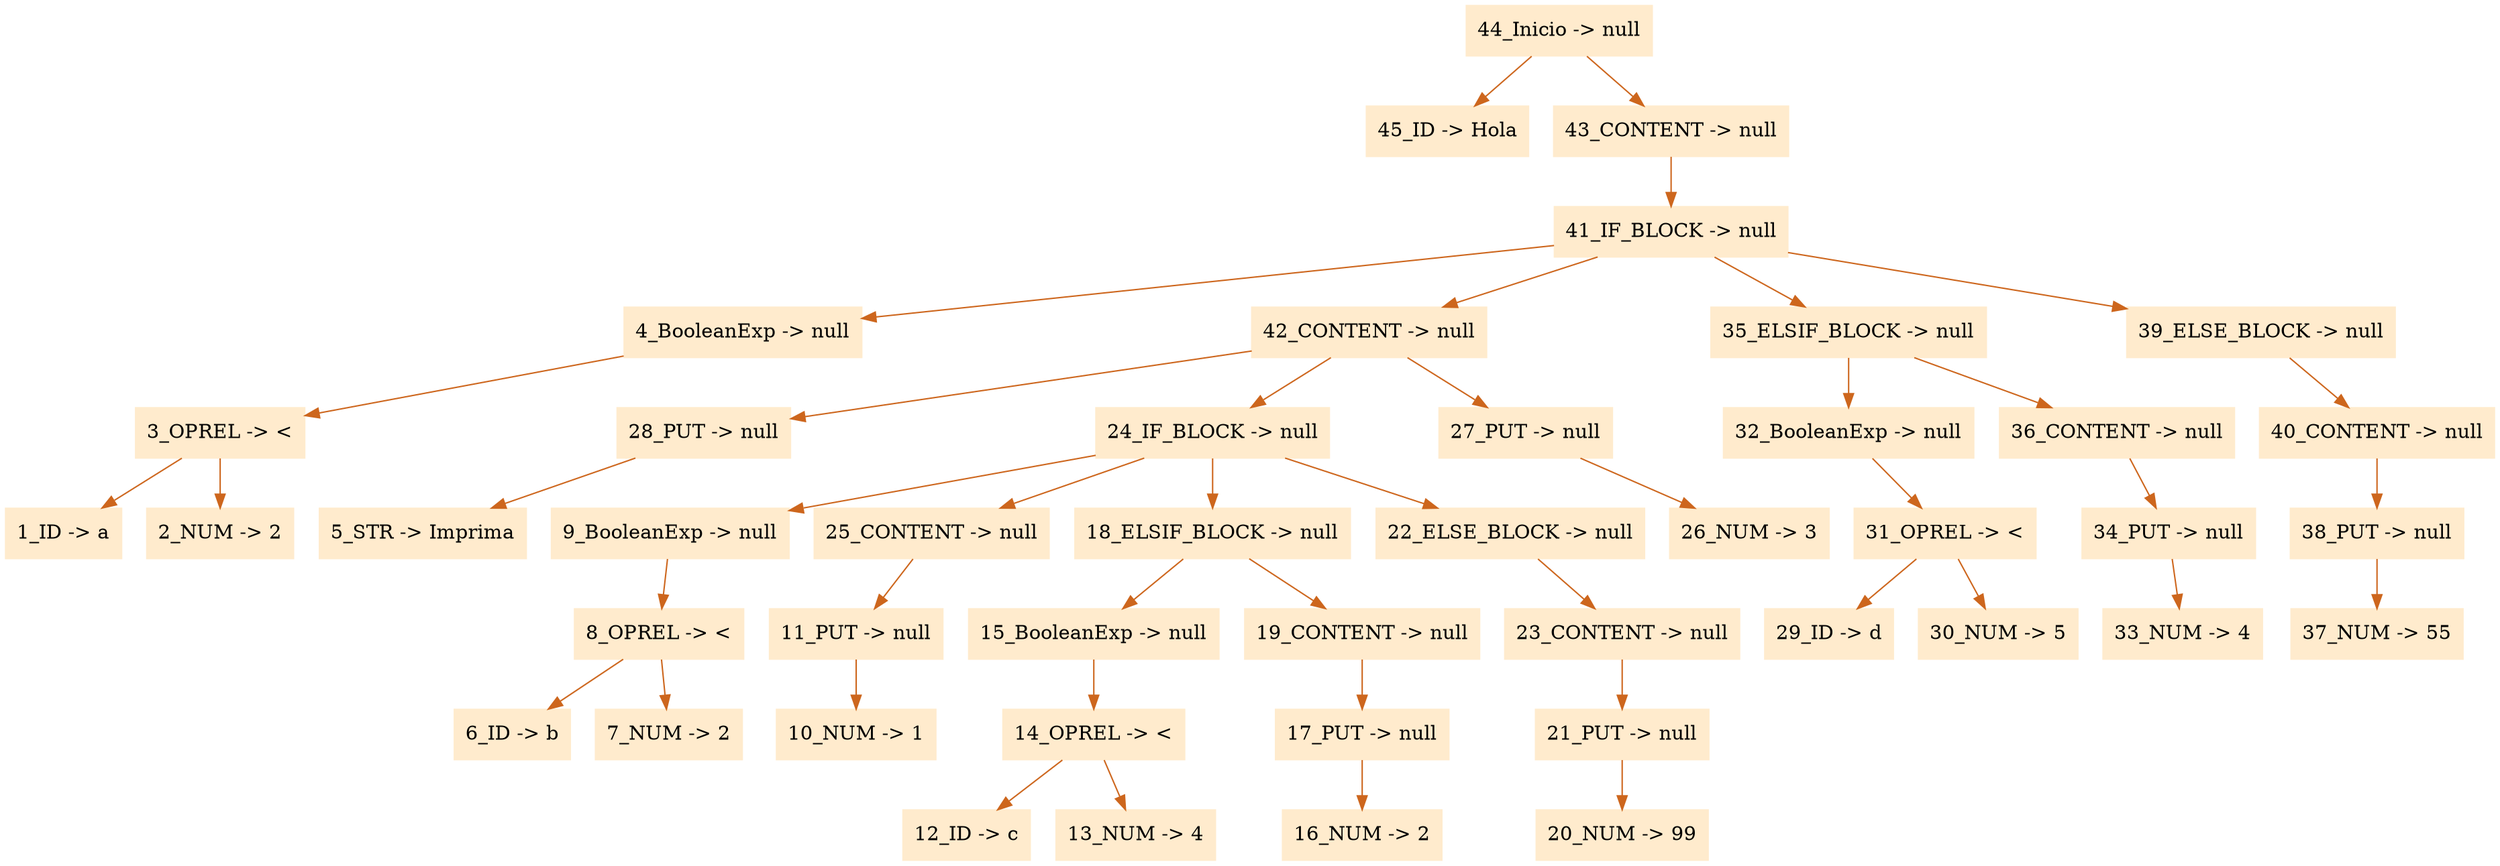 digraph G {node[shape=box, style=filled, color=blanchedalmond]; edge[color=chocolate3];rankdir=UD 

"44_Inicio -> null"->"45_ID -> Hola"
"44_Inicio -> null"->"43_CONTENT -> null"
"43_CONTENT -> null"->"41_IF_BLOCK -> null"
"41_IF_BLOCK -> null"->"4_BooleanExp -> null"
"4_BooleanExp -> null"->"3_OPREL -> <"
"3_OPREL -> <"->"1_ID -> a"
"3_OPREL -> <"->"2_NUM -> 2"
"41_IF_BLOCK -> null"->"42_CONTENT -> null"
"42_CONTENT -> null"->"28_PUT -> null"
"28_PUT -> null"->"5_STR -> Imprima"
"42_CONTENT -> null"->"24_IF_BLOCK -> null"
"24_IF_BLOCK -> null"->"9_BooleanExp -> null"
"9_BooleanExp -> null"->"8_OPREL -> <"
"8_OPREL -> <"->"6_ID -> b"
"8_OPREL -> <"->"7_NUM -> 2"
"24_IF_BLOCK -> null"->"25_CONTENT -> null"
"25_CONTENT -> null"->"11_PUT -> null"
"11_PUT -> null"->"10_NUM -> 1"
"24_IF_BLOCK -> null"->"18_ELSIF_BLOCK -> null"
"18_ELSIF_BLOCK -> null"->"15_BooleanExp -> null"
"15_BooleanExp -> null"->"14_OPREL -> <"
"14_OPREL -> <"->"12_ID -> c"
"14_OPREL -> <"->"13_NUM -> 4"
"18_ELSIF_BLOCK -> null"->"19_CONTENT -> null"
"19_CONTENT -> null"->"17_PUT -> null"
"17_PUT -> null"->"16_NUM -> 2"
"24_IF_BLOCK -> null"->"22_ELSE_BLOCK -> null"
"22_ELSE_BLOCK -> null"->"23_CONTENT -> null"
"23_CONTENT -> null"->"21_PUT -> null"
"21_PUT -> null"->"20_NUM -> 99"
"42_CONTENT -> null"->"27_PUT -> null"
"27_PUT -> null"->"26_NUM -> 3"
"41_IF_BLOCK -> null"->"35_ELSIF_BLOCK -> null"
"35_ELSIF_BLOCK -> null"->"32_BooleanExp -> null"
"32_BooleanExp -> null"->"31_OPREL -> <"
"31_OPREL -> <"->"29_ID -> d"
"31_OPREL -> <"->"30_NUM -> 5"
"35_ELSIF_BLOCK -> null"->"36_CONTENT -> null"
"36_CONTENT -> null"->"34_PUT -> null"
"34_PUT -> null"->"33_NUM -> 4"
"41_IF_BLOCK -> null"->"39_ELSE_BLOCK -> null"
"39_ELSE_BLOCK -> null"->"40_CONTENT -> null"
"40_CONTENT -> null"->"38_PUT -> null"
"38_PUT -> null"->"37_NUM -> 55"


}
